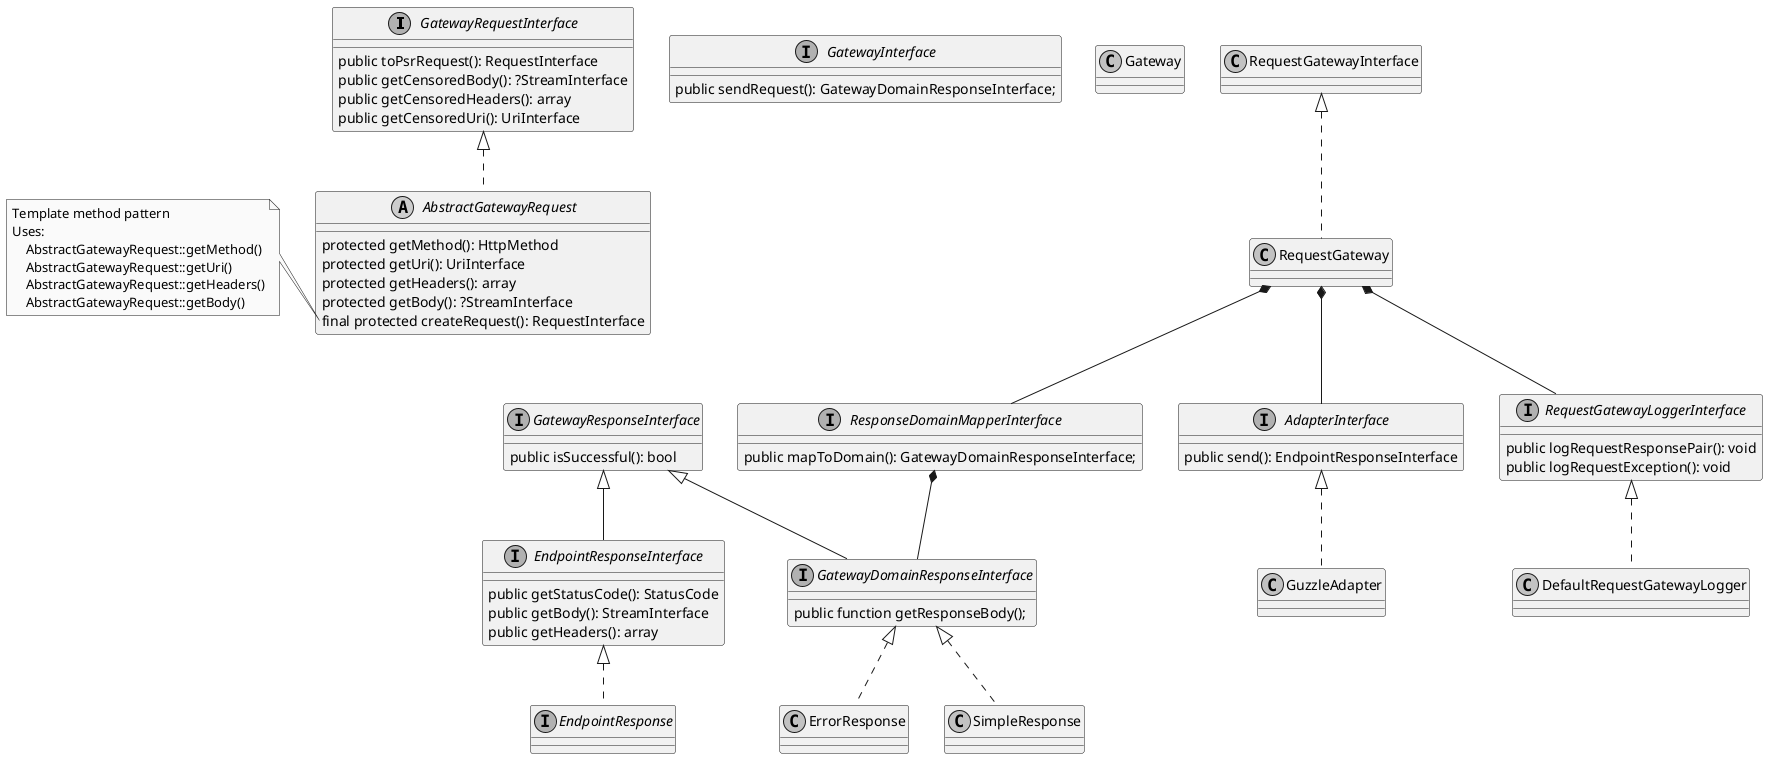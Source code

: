 @startuml
'https://plantuml.com/class-diagram

skinparam monochrome true

interface GatewayRequestInterface {
    public toPsrRequest(): RequestInterface
    public getCensoredBody(): ?StreamInterface
    public getCensoredHeaders(): array
    public getCensoredUri(): UriInterface
}

abstract class AbstractGatewayRequest {
    protected getMethod(): HttpMethod
    protected getUri(): UriInterface
    protected getHeaders(): array
    protected getBody(): ?StreamInterface
    final protected createRequest(): RequestInterface
}

interface GatewayInterface {
    public sendRequest(): GatewayDomainResponseInterface;
}

class Gateway {
}

interface GatewayResponseInterface {
    public isSuccessful(): bool
}

interface EndpointResponseInterface {
    public getStatusCode(): StatusCode
    public getBody(): StreamInterface
    public getHeaders(): array
}

interface EndpointResponse {
}

interface GatewayDomainResponseInterface {
    public function getResponseBody();
}

note left of AbstractGatewayRequest::createRequest
    Template method pattern
    Uses:
        AbstractGatewayRequest::getMethod()
        AbstractGatewayRequest::getUri()
        AbstractGatewayRequest::getHeaders()
        AbstractGatewayRequest::getBody()
end note

interface AdapterInterface {
    public send(): EndpointResponseInterface
}

class GuzzleAdapter {

}

interface ResponseDomainMapperInterface {
    public mapToDomain(): GatewayDomainResponseInterface;
}

interface RequestGatewayLoggerInterface {
    public logRequestResponsePair(): void
    public logRequestException(): void
}

class DefaultRequestGatewayLogger {
}

GatewayRequestInterface <|.. AbstractGatewayRequest
RequestGatewayInterface <|.. RequestGateway
GatewayResponseInterface <|-- EndpointResponseInterface
GatewayResponseInterface <|-- GatewayDomainResponseInterface
AdapterInterface <|.. GuzzleAdapter
RequestGateway *-- AdapterInterface
RequestGateway *-- ResponseDomainMapperInterface
RequestGateway *-- RequestGatewayLoggerInterface
ResponseDomainMapperInterface *-- GatewayDomainResponseInterface
GatewayDomainResponseInterface <|.. ErrorResponse
GatewayDomainResponseInterface <|.. SimpleResponse
EndpointResponseInterface <|.. EndpointResponse
RequestGatewayLoggerInterface <|.. DefaultRequestGatewayLogger

@enduml

